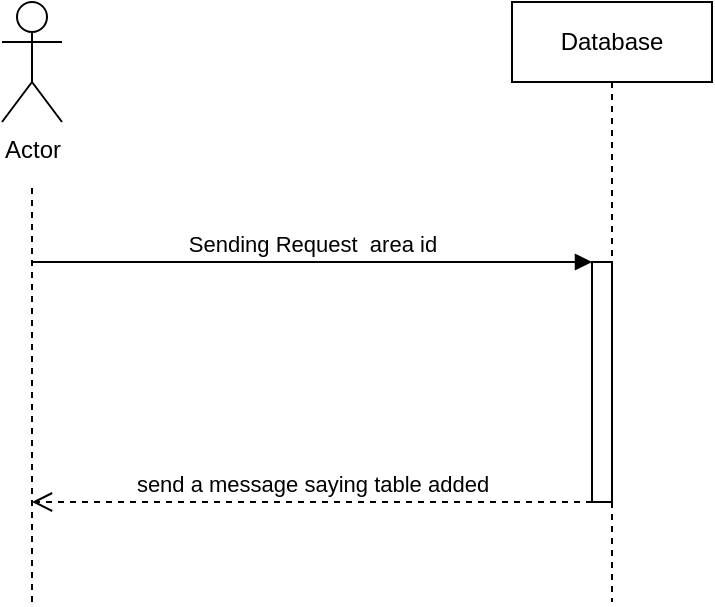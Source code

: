 <mxfile version="10.5.1" type="github"><diagram id="M49KA9QEP5ccT3ZhMgCe" name="Page-1"><mxGraphModel dx="754" dy="418" grid="1" gridSize="10" guides="1" tooltips="1" connect="1" arrows="1" fold="1" page="1" pageScale="1" pageWidth="850" pageHeight="1100" math="0" shadow="0"><root><mxCell id="0"/><mxCell id="1" parent="0"/><mxCell id="AJJ-4R5-eBFcK9Io_3Vj-2" value="Actor" style="shape=umlActor;verticalLabelPosition=bottom;labelBackgroundColor=#ffffff;verticalAlign=top;html=1;outlineConnect=0;" vertex="1" parent="1"><mxGeometry x="145" y="40" width="30" height="60" as="geometry"/></mxCell><mxCell id="AJJ-4R5-eBFcK9Io_3Vj-3" value="" style="endArrow=none;dashed=1;html=1;" edge="1" parent="1"><mxGeometry width="50" height="50" relative="1" as="geometry"><mxPoint x="160" y="340" as="sourcePoint"/><mxPoint x="160" y="130" as="targetPoint"/></mxGeometry></mxCell><mxCell id="AJJ-4R5-eBFcK9Io_3Vj-6" value="Database" style="shape=umlLifeline;perimeter=lifelinePerimeter;whiteSpace=wrap;html=1;container=1;collapsible=0;recursiveResize=0;outlineConnect=0;" vertex="1" parent="1"><mxGeometry x="400" y="40" width="100" height="300" as="geometry"/></mxCell><mxCell id="AJJ-4R5-eBFcK9Io_3Vj-7" value="" style="html=1;points=[];perimeter=orthogonalPerimeter;" vertex="1" parent="AJJ-4R5-eBFcK9Io_3Vj-6"><mxGeometry x="40" y="130" width="10" height="120" as="geometry"/></mxCell><mxCell id="AJJ-4R5-eBFcK9Io_3Vj-8" value="Sending Request&amp;nbsp; area id" style="html=1;verticalAlign=bottom;endArrow=block;entryX=0;entryY=0;" edge="1" target="AJJ-4R5-eBFcK9Io_3Vj-7" parent="1"><mxGeometry relative="1" as="geometry"><mxPoint x="160" y="170" as="sourcePoint"/></mxGeometry></mxCell><mxCell id="AJJ-4R5-eBFcK9Io_3Vj-9" value="send a message saying table added" style="html=1;verticalAlign=bottom;endArrow=open;dashed=1;endSize=8;" edge="1" parent="1"><mxGeometry relative="1" as="geometry"><mxPoint x="160" y="290" as="targetPoint"/><mxPoint x="440" y="290" as="sourcePoint"/></mxGeometry></mxCell></root></mxGraphModel></diagram></mxfile>
